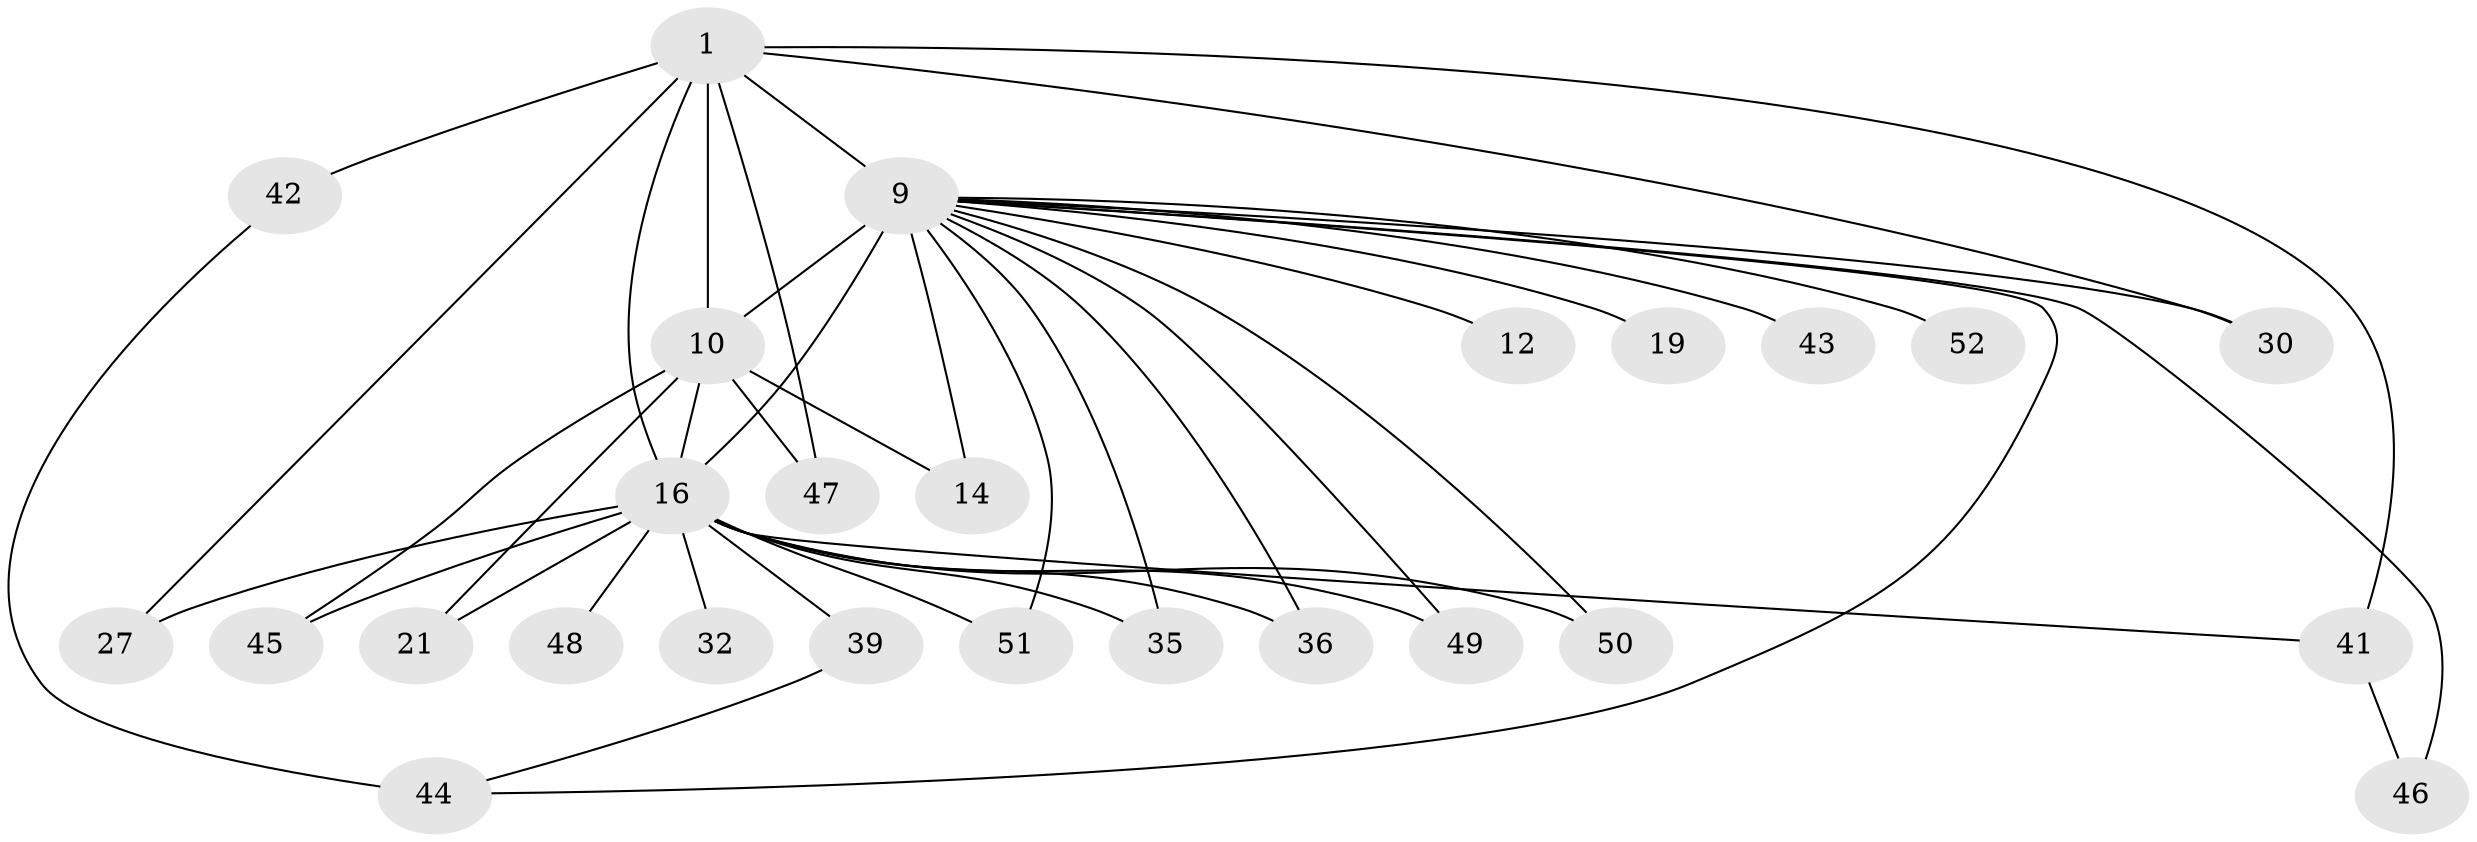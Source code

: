 // original degree distribution, {24: 0.019230769230769232, 16: 0.057692307692307696, 17: 0.019230769230769232, 12: 0.019230769230769232, 11: 0.038461538461538464, 13: 0.019230769230769232, 15: 0.019230769230769232, 4: 0.07692307692307693, 2: 0.5192307692307693, 3: 0.17307692307692307, 5: 0.038461538461538464}
// Generated by graph-tools (version 1.1) at 2025/49/03/04/25 21:49:31]
// undirected, 26 vertices, 43 edges
graph export_dot {
graph [start="1"]
  node [color=gray90,style=filled];
  1;
  9 [super="+5+7"];
  10 [super="+6"];
  12;
  14;
  16 [super="+4+8"];
  19;
  21 [super="+13"];
  27 [super="+17"];
  30;
  32;
  35 [super="+20"];
  36 [super="+23"];
  39 [super="+31"];
  41 [super="+15+34+38"];
  42 [super="+37+28"];
  43;
  44 [super="+40"];
  45;
  46;
  47;
  48;
  49;
  50 [super="+26"];
  51 [super="+29"];
  52;
  1 -- 9 [weight=4];
  1 -- 10 [weight=2];
  1 -- 27 [weight=2];
  1 -- 30;
  1 -- 47;
  1 -- 16 [weight=3];
  1 -- 42 [weight=4];
  1 -- 41 [weight=4];
  9 -- 10 [weight=8];
  9 -- 14;
  9 -- 19 [weight=2];
  9 -- 36;
  9 -- 43 [weight=2];
  9 -- 50;
  9 -- 51 [weight=2];
  9 -- 46;
  9 -- 49;
  9 -- 12 [weight=2];
  9 -- 16 [weight=13];
  9 -- 52 [weight=2];
  9 -- 30;
  9 -- 44;
  9 -- 35 [weight=2];
  10 -- 14;
  10 -- 21;
  10 -- 45;
  10 -- 47;
  10 -- 16 [weight=6];
  16 -- 32 [weight=2];
  16 -- 39 [weight=3];
  16 -- 51;
  16 -- 35;
  16 -- 45;
  16 -- 48 [weight=2];
  16 -- 49;
  16 -- 27;
  16 -- 41 [weight=3];
  16 -- 50;
  16 -- 21 [weight=2];
  16 -- 36 [weight=2];
  39 -- 44;
  41 -- 46;
  42 -- 44 [weight=2];
}
